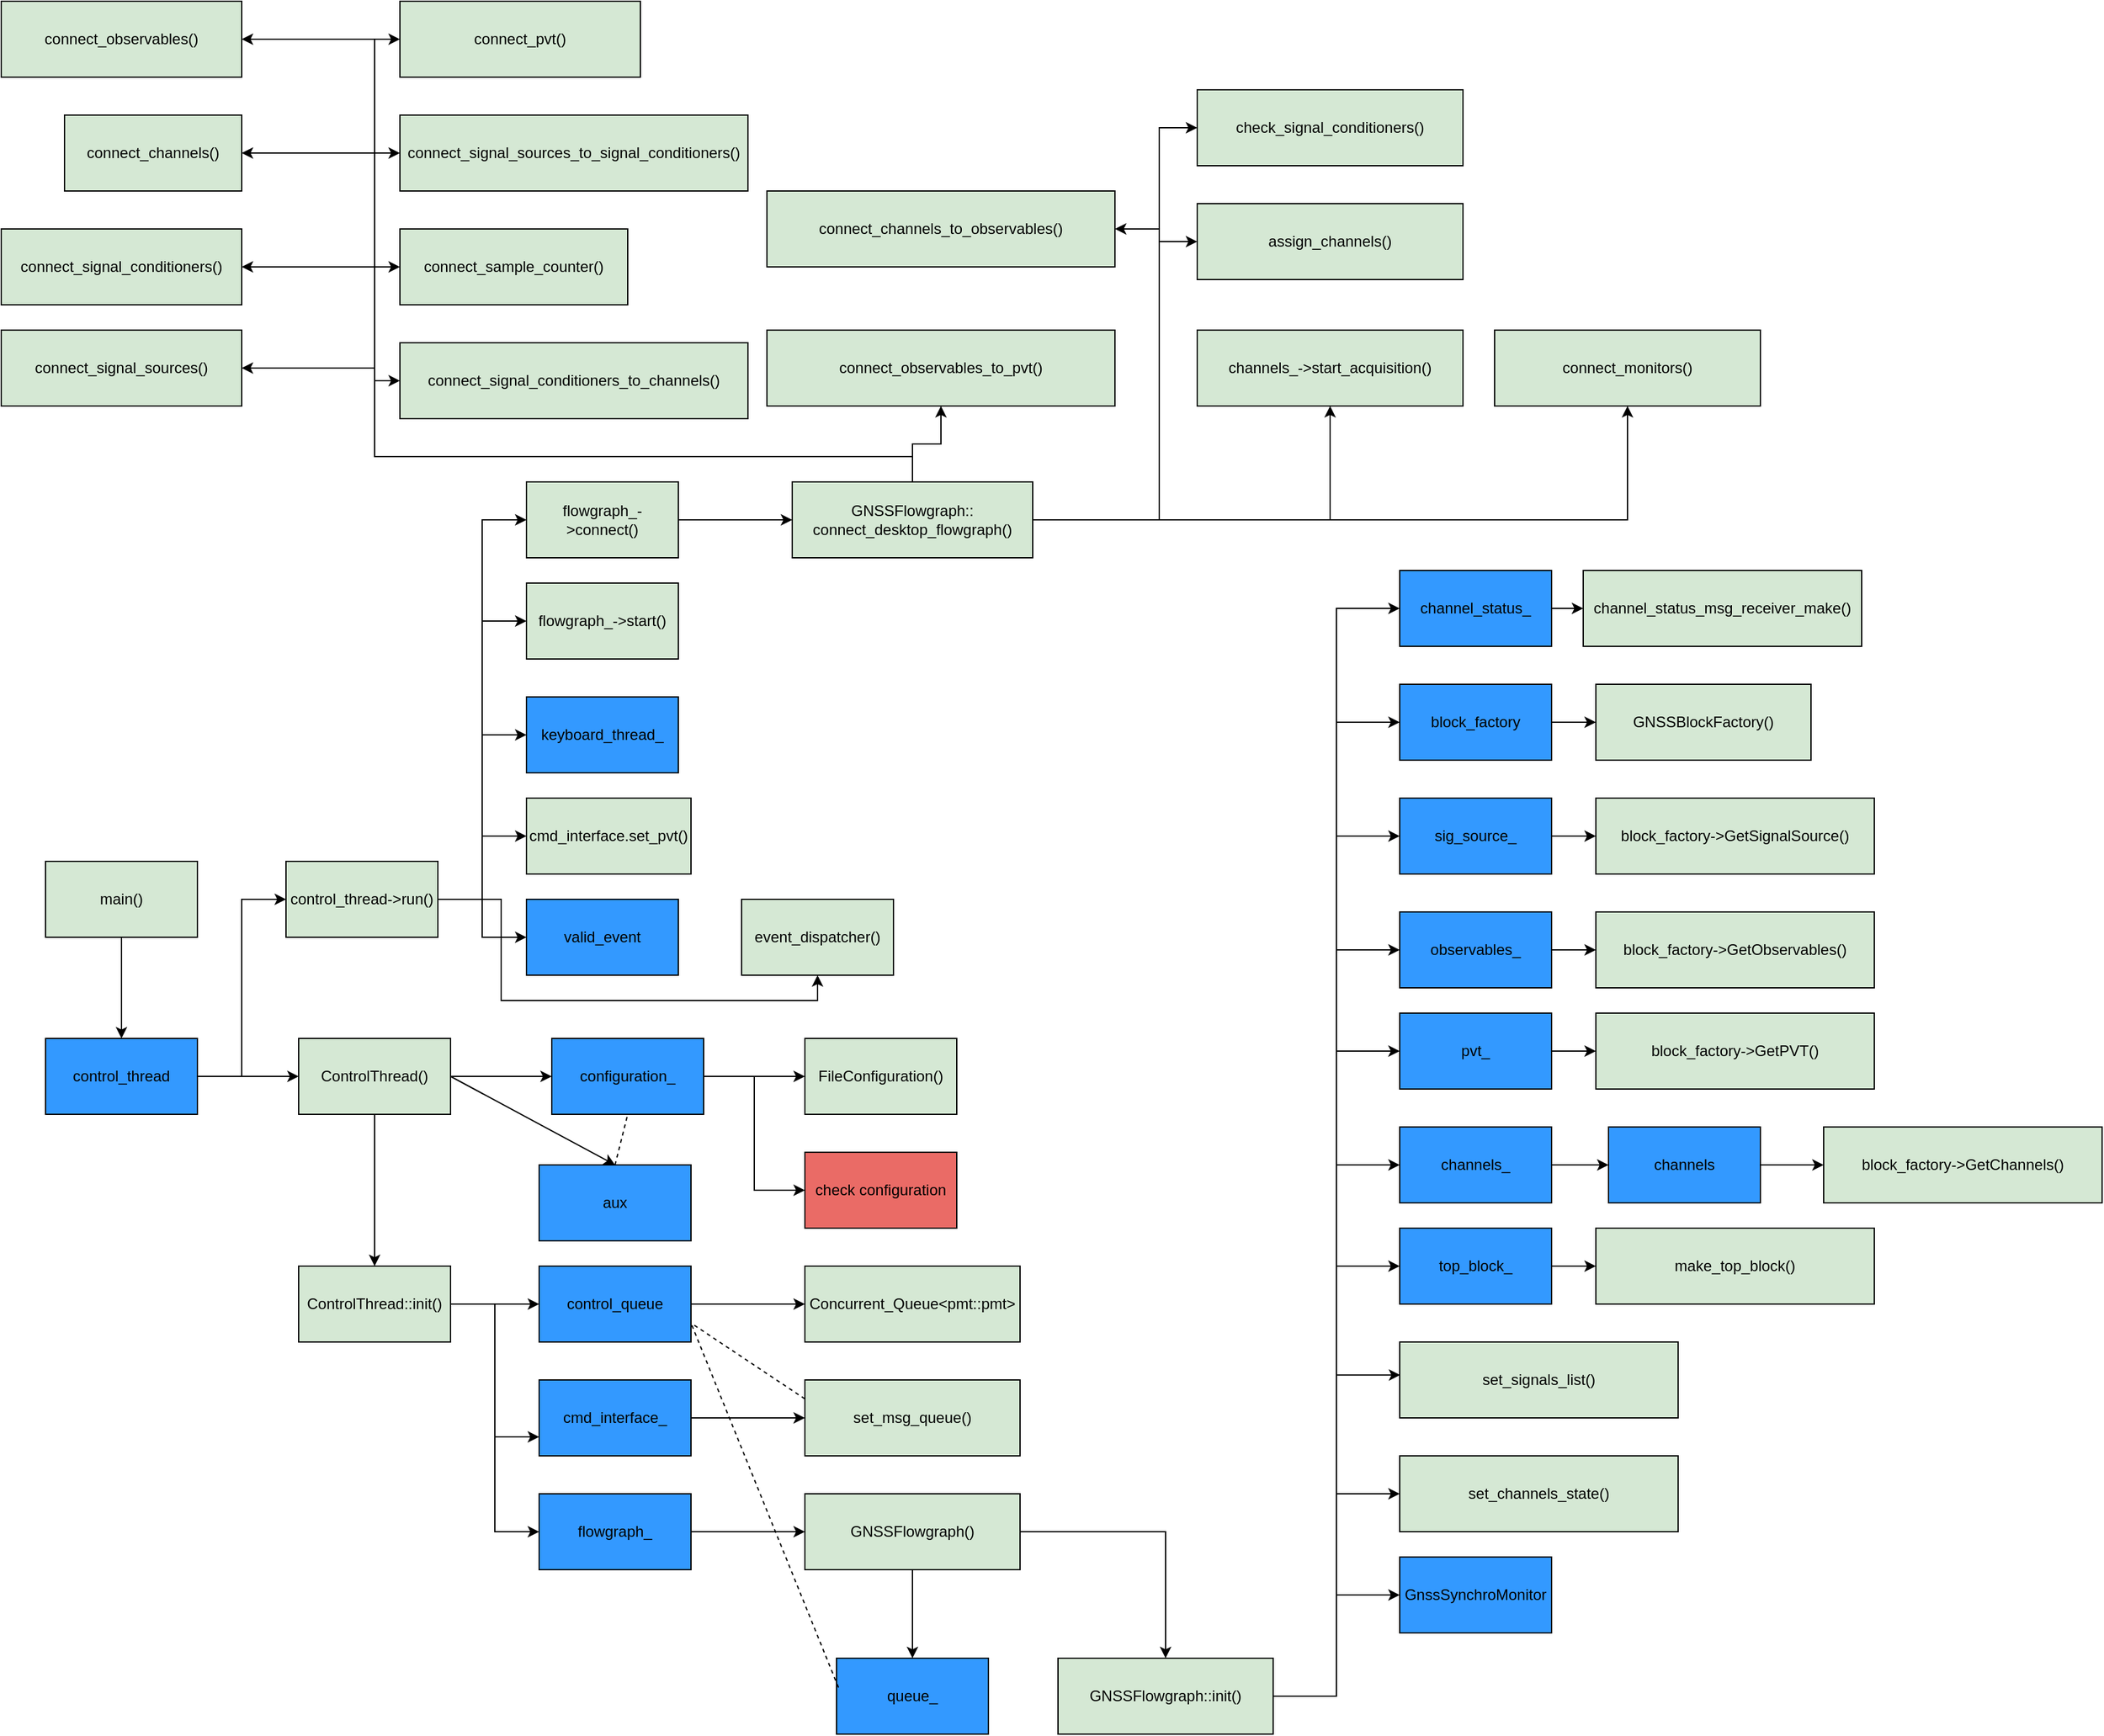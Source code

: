 <mxfile version="20.5.3" type="github">
  <diagram id="GeOgjJa3R1q8z_N-JKQI" name="Page-1">
    <mxGraphModel dx="784" dy="2033" grid="1" gridSize="10" guides="1" tooltips="1" connect="1" arrows="1" fold="1" page="1" pageScale="1" pageWidth="850" pageHeight="1100" math="0" shadow="0">
      <root>
        <mxCell id="0" />
        <mxCell id="1" parent="0" />
        <mxCell id="A1KQ_HArBz8SDr3EdsJI-3" value="" style="edgeStyle=orthogonalEdgeStyle;rounded=0;orthogonalLoop=1;jettySize=auto;html=1;" parent="1" source="A1KQ_HArBz8SDr3EdsJI-1" target="A1KQ_HArBz8SDr3EdsJI-2" edge="1">
          <mxGeometry relative="1" as="geometry" />
        </mxCell>
        <mxCell id="A1KQ_HArBz8SDr3EdsJI-1" value="main()" style="rounded=0;whiteSpace=wrap;html=1;fillColor=#D5E8D4;" parent="1" vertex="1">
          <mxGeometry x="270" y="240" width="120" height="60" as="geometry" />
        </mxCell>
        <mxCell id="A1KQ_HArBz8SDr3EdsJI-5" value="" style="edgeStyle=orthogonalEdgeStyle;rounded=0;orthogonalLoop=1;jettySize=auto;html=1;" parent="1" source="A1KQ_HArBz8SDr3EdsJI-2" target="A1KQ_HArBz8SDr3EdsJI-4" edge="1">
          <mxGeometry relative="1" as="geometry" />
        </mxCell>
        <mxCell id="0VTmaG_LoNztCyliUrxO-65" style="edgeStyle=orthogonalEdgeStyle;rounded=0;orthogonalLoop=1;jettySize=auto;html=1;entryX=0;entryY=0.5;entryDx=0;entryDy=0;" edge="1" parent="1" source="A1KQ_HArBz8SDr3EdsJI-2" target="A1KQ_HArBz8SDr3EdsJI-33">
          <mxGeometry relative="1" as="geometry" />
        </mxCell>
        <mxCell id="A1KQ_HArBz8SDr3EdsJI-2" value="control_thread" style="whiteSpace=wrap;html=1;rounded=0;fillColor=#3399FF;" parent="1" vertex="1">
          <mxGeometry x="270" y="380" width="120" height="60" as="geometry" />
        </mxCell>
        <mxCell id="A1KQ_HArBz8SDr3EdsJI-7" value="" style="edgeStyle=orthogonalEdgeStyle;rounded=0;orthogonalLoop=1;jettySize=auto;html=1;" parent="1" source="A1KQ_HArBz8SDr3EdsJI-4" target="A1KQ_HArBz8SDr3EdsJI-6" edge="1">
          <mxGeometry relative="1" as="geometry" />
        </mxCell>
        <mxCell id="A1KQ_HArBz8SDr3EdsJI-21" style="edgeStyle=orthogonalEdgeStyle;rounded=0;orthogonalLoop=1;jettySize=auto;html=1;exitX=0.5;exitY=1;exitDx=0;exitDy=0;entryX=0.5;entryY=0;entryDx=0;entryDy=0;" parent="1" source="A1KQ_HArBz8SDr3EdsJI-4" target="A1KQ_HArBz8SDr3EdsJI-20" edge="1">
          <mxGeometry relative="1" as="geometry" />
        </mxCell>
        <mxCell id="A1KQ_HArBz8SDr3EdsJI-4" value="ControlThread()" style="whiteSpace=wrap;html=1;rounded=0;fillColor=#D5E8D4;" parent="1" vertex="1">
          <mxGeometry x="470" y="380" width="120" height="60" as="geometry" />
        </mxCell>
        <mxCell id="A1KQ_HArBz8SDr3EdsJI-9" value="" style="edgeStyle=orthogonalEdgeStyle;rounded=0;orthogonalLoop=1;jettySize=auto;html=1;" parent="1" source="A1KQ_HArBz8SDr3EdsJI-6" target="A1KQ_HArBz8SDr3EdsJI-8" edge="1">
          <mxGeometry relative="1" as="geometry" />
        </mxCell>
        <mxCell id="A1KQ_HArBz8SDr3EdsJI-19" style="edgeStyle=orthogonalEdgeStyle;rounded=0;orthogonalLoop=1;jettySize=auto;html=1;entryX=0;entryY=0.5;entryDx=0;entryDy=0;" parent="1" source="A1KQ_HArBz8SDr3EdsJI-6" target="A1KQ_HArBz8SDr3EdsJI-18" edge="1">
          <mxGeometry relative="1" as="geometry" />
        </mxCell>
        <mxCell id="A1KQ_HArBz8SDr3EdsJI-6" value="configuration_" style="whiteSpace=wrap;html=1;rounded=0;strokeColor=#000000;fillColor=#3399FF;" parent="1" vertex="1">
          <mxGeometry x="670" y="380" width="120" height="60" as="geometry" />
        </mxCell>
        <mxCell id="A1KQ_HArBz8SDr3EdsJI-8" value="FileConfiguration()" style="whiteSpace=wrap;html=1;rounded=0;fillColor=#D5E8D4;" parent="1" vertex="1">
          <mxGeometry x="870" y="380" width="120" height="60" as="geometry" />
        </mxCell>
        <mxCell id="A1KQ_HArBz8SDr3EdsJI-10" value="aux" style="whiteSpace=wrap;html=1;rounded=0;fillColor=#3399FF;" parent="1" vertex="1">
          <mxGeometry x="660" y="480" width="120" height="60" as="geometry" />
        </mxCell>
        <mxCell id="A1KQ_HArBz8SDr3EdsJI-14" value="" style="endArrow=classic;html=1;rounded=0;exitX=1;exitY=0.5;exitDx=0;exitDy=0;entryX=0.5;entryY=0;entryDx=0;entryDy=0;" parent="1" source="A1KQ_HArBz8SDr3EdsJI-4" target="A1KQ_HArBz8SDr3EdsJI-10" edge="1">
          <mxGeometry width="50" height="50" relative="1" as="geometry">
            <mxPoint x="670" y="470" as="sourcePoint" />
            <mxPoint x="720" y="420" as="targetPoint" />
          </mxGeometry>
        </mxCell>
        <mxCell id="A1KQ_HArBz8SDr3EdsJI-17" value="" style="endArrow=none;dashed=1;html=1;rounded=0;entryX=0.5;entryY=1;entryDx=0;entryDy=0;exitX=0.5;exitY=0;exitDx=0;exitDy=0;" parent="1" source="A1KQ_HArBz8SDr3EdsJI-10" target="A1KQ_HArBz8SDr3EdsJI-6" edge="1">
          <mxGeometry width="50" height="50" relative="1" as="geometry">
            <mxPoint x="670" y="470" as="sourcePoint" />
            <mxPoint x="720" y="420" as="targetPoint" />
          </mxGeometry>
        </mxCell>
        <mxCell id="A1KQ_HArBz8SDr3EdsJI-18" value="check configuration" style="whiteSpace=wrap;html=1;rounded=0;fillColor=#EA6B66;" parent="1" vertex="1">
          <mxGeometry x="870" y="470" width="120" height="60" as="geometry" />
        </mxCell>
        <mxCell id="A1KQ_HArBz8SDr3EdsJI-30" style="edgeStyle=orthogonalEdgeStyle;rounded=0;orthogonalLoop=1;jettySize=auto;html=1;entryX=0;entryY=0.5;entryDx=0;entryDy=0;fontColor=#3399FF;" parent="1" source="A1KQ_HArBz8SDr3EdsJI-20" target="A1KQ_HArBz8SDr3EdsJI-29" edge="1">
          <mxGeometry relative="1" as="geometry" />
        </mxCell>
        <mxCell id="0VTmaG_LoNztCyliUrxO-61" style="edgeStyle=orthogonalEdgeStyle;rounded=0;orthogonalLoop=1;jettySize=auto;html=1;entryX=0;entryY=0.75;entryDx=0;entryDy=0;" edge="1" parent="1" source="A1KQ_HArBz8SDr3EdsJI-20" target="A1KQ_HArBz8SDr3EdsJI-27">
          <mxGeometry relative="1" as="geometry" />
        </mxCell>
        <mxCell id="A1KQ_HArBz8SDr3EdsJI-20" value="ControlThread::init()" style="whiteSpace=wrap;html=1;rounded=0;fillColor=#D5E8D4;" parent="1" vertex="1">
          <mxGeometry x="470" y="560" width="120" height="60" as="geometry" />
        </mxCell>
        <mxCell id="A1KQ_HArBz8SDr3EdsJI-25" style="edgeStyle=orthogonalEdgeStyle;rounded=0;orthogonalLoop=1;jettySize=auto;html=1;exitX=1;exitY=0.5;exitDx=0;exitDy=0;entryX=0;entryY=0.5;entryDx=0;entryDy=0;fontColor=#3399FF;" parent="1" source="A1KQ_HArBz8SDr3EdsJI-22" target="A1KQ_HArBz8SDr3EdsJI-24" edge="1">
          <mxGeometry relative="1" as="geometry" />
        </mxCell>
        <mxCell id="A1KQ_HArBz8SDr3EdsJI-22" value="control_queue" style="whiteSpace=wrap;html=1;rounded=0;strokeColor=#000000;fillColor=#3399FF;" parent="1" vertex="1">
          <mxGeometry x="660" y="560" width="120" height="60" as="geometry" />
        </mxCell>
        <mxCell id="A1KQ_HArBz8SDr3EdsJI-23" value="" style="endArrow=classic;html=1;rounded=0;exitX=1;exitY=0.5;exitDx=0;exitDy=0;entryX=0;entryY=0.5;entryDx=0;entryDy=0;" parent="1" source="A1KQ_HArBz8SDr3EdsJI-20" target="A1KQ_HArBz8SDr3EdsJI-22" edge="1">
          <mxGeometry width="50" height="50" relative="1" as="geometry">
            <mxPoint x="630" y="560" as="sourcePoint" />
            <mxPoint x="680" y="510" as="targetPoint" />
          </mxGeometry>
        </mxCell>
        <mxCell id="A1KQ_HArBz8SDr3EdsJI-24" value="Concurrent_Queue&amp;lt;pmt::pmt&amp;gt;" style="whiteSpace=wrap;html=1;rounded=0;fillColor=#D5E8D4;" parent="1" vertex="1">
          <mxGeometry x="870" y="560" width="170" height="60" as="geometry" />
        </mxCell>
        <mxCell id="0VTmaG_LoNztCyliUrxO-63" style="edgeStyle=orthogonalEdgeStyle;rounded=0;orthogonalLoop=1;jettySize=auto;html=1;entryX=0;entryY=0.5;entryDx=0;entryDy=0;" edge="1" parent="1" source="A1KQ_HArBz8SDr3EdsJI-27" target="0VTmaG_LoNztCyliUrxO-62">
          <mxGeometry relative="1" as="geometry" />
        </mxCell>
        <mxCell id="A1KQ_HArBz8SDr3EdsJI-27" value="cmd_interface_" style="whiteSpace=wrap;html=1;rounded=0;strokeColor=#000000;fillColor=#3399FF;" parent="1" vertex="1">
          <mxGeometry x="660" y="650" width="120" height="60" as="geometry" />
        </mxCell>
        <mxCell id="A1KQ_HArBz8SDr3EdsJI-32" style="edgeStyle=orthogonalEdgeStyle;rounded=0;orthogonalLoop=1;jettySize=auto;html=1;entryX=0;entryY=0.5;entryDx=0;entryDy=0;fontColor=#3399FF;" parent="1" source="A1KQ_HArBz8SDr3EdsJI-29" target="A1KQ_HArBz8SDr3EdsJI-31" edge="1">
          <mxGeometry relative="1" as="geometry" />
        </mxCell>
        <mxCell id="A1KQ_HArBz8SDr3EdsJI-29" value="flowgraph_" style="whiteSpace=wrap;html=1;rounded=0;strokeColor=#000000;fillColor=#3399FF;" parent="1" vertex="1">
          <mxGeometry x="660" y="740" width="120" height="60" as="geometry" />
        </mxCell>
        <mxCell id="0VTmaG_LoNztCyliUrxO-14" style="edgeStyle=orthogonalEdgeStyle;rounded=0;orthogonalLoop=1;jettySize=auto;html=1;entryX=0.5;entryY=0;entryDx=0;entryDy=0;" edge="1" parent="1" source="A1KQ_HArBz8SDr3EdsJI-31" target="0VTmaG_LoNztCyliUrxO-13">
          <mxGeometry relative="1" as="geometry" />
        </mxCell>
        <mxCell id="0VTmaG_LoNztCyliUrxO-58" style="edgeStyle=orthogonalEdgeStyle;rounded=0;orthogonalLoop=1;jettySize=auto;html=1;entryX=0.5;entryY=0;entryDx=0;entryDy=0;" edge="1" parent="1" source="A1KQ_HArBz8SDr3EdsJI-31" target="0VTmaG_LoNztCyliUrxO-57">
          <mxGeometry relative="1" as="geometry" />
        </mxCell>
        <mxCell id="A1KQ_HArBz8SDr3EdsJI-31" value="GNSSFlowgraph()" style="whiteSpace=wrap;html=1;rounded=0;fillColor=#D5E8D4;" parent="1" vertex="1">
          <mxGeometry x="870" y="740" width="170" height="60" as="geometry" />
        </mxCell>
        <mxCell id="0VTmaG_LoNztCyliUrxO-2" style="edgeStyle=orthogonalEdgeStyle;rounded=0;orthogonalLoop=1;jettySize=auto;html=1;exitX=1;exitY=0.5;exitDx=0;exitDy=0;entryX=0;entryY=0.5;entryDx=0;entryDy=0;" edge="1" parent="1" source="A1KQ_HArBz8SDr3EdsJI-33" target="0VTmaG_LoNztCyliUrxO-1">
          <mxGeometry relative="1" as="geometry" />
        </mxCell>
        <mxCell id="0VTmaG_LoNztCyliUrxO-4" style="edgeStyle=orthogonalEdgeStyle;rounded=0;orthogonalLoop=1;jettySize=auto;html=1;entryX=0;entryY=0.5;entryDx=0;entryDy=0;" edge="1" parent="1" source="A1KQ_HArBz8SDr3EdsJI-33" target="0VTmaG_LoNztCyliUrxO-3">
          <mxGeometry relative="1" as="geometry" />
        </mxCell>
        <mxCell id="0VTmaG_LoNztCyliUrxO-6" style="edgeStyle=orthogonalEdgeStyle;rounded=0;orthogonalLoop=1;jettySize=auto;html=1;entryX=0;entryY=0.5;entryDx=0;entryDy=0;" edge="1" parent="1" source="A1KQ_HArBz8SDr3EdsJI-33" target="0VTmaG_LoNztCyliUrxO-5">
          <mxGeometry relative="1" as="geometry" />
        </mxCell>
        <mxCell id="0VTmaG_LoNztCyliUrxO-8" style="edgeStyle=orthogonalEdgeStyle;rounded=0;orthogonalLoop=1;jettySize=auto;html=1;entryX=0;entryY=0.5;entryDx=0;entryDy=0;" edge="1" parent="1" source="A1KQ_HArBz8SDr3EdsJI-33" target="0VTmaG_LoNztCyliUrxO-7">
          <mxGeometry relative="1" as="geometry" />
        </mxCell>
        <mxCell id="0VTmaG_LoNztCyliUrxO-10" style="edgeStyle=orthogonalEdgeStyle;rounded=0;orthogonalLoop=1;jettySize=auto;html=1;entryX=0;entryY=0.5;entryDx=0;entryDy=0;" edge="1" parent="1" source="A1KQ_HArBz8SDr3EdsJI-33" target="0VTmaG_LoNztCyliUrxO-9">
          <mxGeometry relative="1" as="geometry" />
        </mxCell>
        <mxCell id="0VTmaG_LoNztCyliUrxO-12" style="edgeStyle=orthogonalEdgeStyle;rounded=0;orthogonalLoop=1;jettySize=auto;html=1;entryX=0.5;entryY=1;entryDx=0;entryDy=0;" edge="1" parent="1" source="A1KQ_HArBz8SDr3EdsJI-33" target="0VTmaG_LoNztCyliUrxO-11">
          <mxGeometry relative="1" as="geometry">
            <Array as="points">
              <mxPoint x="630" y="270" />
              <mxPoint x="630" y="350" />
              <mxPoint x="880" y="350" />
            </Array>
          </mxGeometry>
        </mxCell>
        <mxCell id="A1KQ_HArBz8SDr3EdsJI-33" value="control_thread-&amp;gt;run()" style="whiteSpace=wrap;html=1;rounded=0;fillColor=#D5E8D4;" parent="1" vertex="1">
          <mxGeometry x="460" y="240" width="120" height="60" as="geometry" />
        </mxCell>
        <mxCell id="0VTmaG_LoNztCyliUrxO-67" value="" style="edgeStyle=orthogonalEdgeStyle;rounded=0;orthogonalLoop=1;jettySize=auto;html=1;" edge="1" parent="1" source="0VTmaG_LoNztCyliUrxO-1" target="0VTmaG_LoNztCyliUrxO-66">
          <mxGeometry relative="1" as="geometry" />
        </mxCell>
        <mxCell id="0VTmaG_LoNztCyliUrxO-1" value="flowgraph_-&amp;gt;connect()" style="whiteSpace=wrap;html=1;rounded=0;fillColor=#D5E8D4;" vertex="1" parent="1">
          <mxGeometry x="650" y="-60" width="120" height="60" as="geometry" />
        </mxCell>
        <mxCell id="0VTmaG_LoNztCyliUrxO-3" value="flowgraph_-&amp;gt;start()" style="whiteSpace=wrap;html=1;rounded=0;fillColor=#D5E8D4;" vertex="1" parent="1">
          <mxGeometry x="650" y="20" width="120" height="60" as="geometry" />
        </mxCell>
        <mxCell id="0VTmaG_LoNztCyliUrxO-5" value="keyboard_thread_" style="whiteSpace=wrap;html=1;rounded=0;strokeColor=#000000;fillColor=#3399FF;" vertex="1" parent="1">
          <mxGeometry x="650" y="110" width="120" height="60" as="geometry" />
        </mxCell>
        <mxCell id="0VTmaG_LoNztCyliUrxO-7" value="cmd_interface.set_pvt()" style="whiteSpace=wrap;html=1;rounded=0;fillColor=#D5E8D4;" vertex="1" parent="1">
          <mxGeometry x="650" y="190" width="130" height="60" as="geometry" />
        </mxCell>
        <mxCell id="0VTmaG_LoNztCyliUrxO-9" value="valid_event" style="whiteSpace=wrap;html=1;rounded=0;strokeColor=#000000;fillColor=#3399FF;" vertex="1" parent="1">
          <mxGeometry x="650" y="270" width="120" height="60" as="geometry" />
        </mxCell>
        <mxCell id="0VTmaG_LoNztCyliUrxO-11" value="event_dispatcher()" style="whiteSpace=wrap;html=1;rounded=0;fillColor=#D5E8D4;" vertex="1" parent="1">
          <mxGeometry x="820" y="270" width="120" height="60" as="geometry" />
        </mxCell>
        <mxCell id="0VTmaG_LoNztCyliUrxO-21" style="edgeStyle=orthogonalEdgeStyle;rounded=0;orthogonalLoop=1;jettySize=auto;html=1;entryX=0;entryY=0.5;entryDx=0;entryDy=0;" edge="1" parent="1" source="0VTmaG_LoNztCyliUrxO-13" target="0VTmaG_LoNztCyliUrxO-17">
          <mxGeometry relative="1" as="geometry" />
        </mxCell>
        <mxCell id="0VTmaG_LoNztCyliUrxO-27" style="edgeStyle=orthogonalEdgeStyle;rounded=0;orthogonalLoop=1;jettySize=auto;html=1;entryX=0;entryY=0.5;entryDx=0;entryDy=0;" edge="1" parent="1" source="0VTmaG_LoNztCyliUrxO-13" target="0VTmaG_LoNztCyliUrxO-24">
          <mxGeometry relative="1" as="geometry" />
        </mxCell>
        <mxCell id="0VTmaG_LoNztCyliUrxO-35" style="edgeStyle=orthogonalEdgeStyle;rounded=0;orthogonalLoop=1;jettySize=auto;html=1;entryX=0;entryY=0.5;entryDx=0;entryDy=0;" edge="1" parent="1" source="0VTmaG_LoNztCyliUrxO-13" target="0VTmaG_LoNztCyliUrxO-30">
          <mxGeometry relative="1" as="geometry" />
        </mxCell>
        <mxCell id="0VTmaG_LoNztCyliUrxO-39" style="edgeStyle=orthogonalEdgeStyle;rounded=0;orthogonalLoop=1;jettySize=auto;html=1;entryX=0;entryY=0.5;entryDx=0;entryDy=0;" edge="1" parent="1" source="0VTmaG_LoNztCyliUrxO-13" target="0VTmaG_LoNztCyliUrxO-36">
          <mxGeometry relative="1" as="geometry" />
        </mxCell>
        <mxCell id="0VTmaG_LoNztCyliUrxO-41" style="edgeStyle=orthogonalEdgeStyle;rounded=0;orthogonalLoop=1;jettySize=auto;html=1;entryX=0;entryY=0.5;entryDx=0;entryDy=0;" edge="1" parent="1" source="0VTmaG_LoNztCyliUrxO-13" target="0VTmaG_LoNztCyliUrxO-15">
          <mxGeometry relative="1" as="geometry" />
        </mxCell>
        <mxCell id="0VTmaG_LoNztCyliUrxO-42" style="edgeStyle=orthogonalEdgeStyle;rounded=0;orthogonalLoop=1;jettySize=auto;html=1;entryX=0;entryY=0.5;entryDx=0;entryDy=0;" edge="1" parent="1" source="0VTmaG_LoNztCyliUrxO-13" target="0VTmaG_LoNztCyliUrxO-40">
          <mxGeometry relative="1" as="geometry" />
        </mxCell>
        <mxCell id="0VTmaG_LoNztCyliUrxO-47" style="edgeStyle=orthogonalEdgeStyle;rounded=0;orthogonalLoop=1;jettySize=auto;html=1;entryX=0;entryY=0.5;entryDx=0;entryDy=0;" edge="1" parent="1" source="0VTmaG_LoNztCyliUrxO-13" target="0VTmaG_LoNztCyliUrxO-44">
          <mxGeometry relative="1" as="geometry" />
        </mxCell>
        <mxCell id="0VTmaG_LoNztCyliUrxO-52" style="edgeStyle=orthogonalEdgeStyle;rounded=0;orthogonalLoop=1;jettySize=auto;html=1;entryX=0.002;entryY=0.435;entryDx=0;entryDy=0;entryPerimeter=0;" edge="1" parent="1" source="0VTmaG_LoNztCyliUrxO-13" target="0VTmaG_LoNztCyliUrxO-51">
          <mxGeometry relative="1" as="geometry" />
        </mxCell>
        <mxCell id="0VTmaG_LoNztCyliUrxO-54" style="edgeStyle=orthogonalEdgeStyle;rounded=0;orthogonalLoop=1;jettySize=auto;html=1;entryX=0;entryY=0.5;entryDx=0;entryDy=0;" edge="1" parent="1" source="0VTmaG_LoNztCyliUrxO-13" target="0VTmaG_LoNztCyliUrxO-53">
          <mxGeometry relative="1" as="geometry" />
        </mxCell>
        <mxCell id="0VTmaG_LoNztCyliUrxO-56" style="edgeStyle=orthogonalEdgeStyle;rounded=0;orthogonalLoop=1;jettySize=auto;html=1;entryX=0;entryY=0.5;entryDx=0;entryDy=0;" edge="1" parent="1" source="0VTmaG_LoNztCyliUrxO-13" target="0VTmaG_LoNztCyliUrxO-55">
          <mxGeometry relative="1" as="geometry" />
        </mxCell>
        <mxCell id="0VTmaG_LoNztCyliUrxO-13" value="GNSSFlowgraph::init()" style="whiteSpace=wrap;html=1;rounded=0;fillColor=#D5E8D4;" vertex="1" parent="1">
          <mxGeometry x="1070" y="870" width="170" height="60" as="geometry" />
        </mxCell>
        <mxCell id="0VTmaG_LoNztCyliUrxO-22" style="edgeStyle=orthogonalEdgeStyle;rounded=0;orthogonalLoop=1;jettySize=auto;html=1;entryX=0;entryY=0.5;entryDx=0;entryDy=0;" edge="1" parent="1" source="0VTmaG_LoNztCyliUrxO-15" target="0VTmaG_LoNztCyliUrxO-16">
          <mxGeometry relative="1" as="geometry" />
        </mxCell>
        <mxCell id="0VTmaG_LoNztCyliUrxO-15" value="block_factory" style="whiteSpace=wrap;html=1;rounded=0;strokeColor=#000000;fillColor=#3399FF;" vertex="1" parent="1">
          <mxGeometry x="1340" y="100" width="120" height="60" as="geometry" />
        </mxCell>
        <mxCell id="0VTmaG_LoNztCyliUrxO-16" value="GNSSBlockFactory()" style="whiteSpace=wrap;html=1;rounded=0;fillColor=#D5E8D4;" vertex="1" parent="1">
          <mxGeometry x="1495" y="100" width="170" height="60" as="geometry" />
        </mxCell>
        <mxCell id="0VTmaG_LoNztCyliUrxO-23" style="edgeStyle=orthogonalEdgeStyle;rounded=0;orthogonalLoop=1;jettySize=auto;html=1;entryX=0;entryY=0.5;entryDx=0;entryDy=0;" edge="1" parent="1" source="0VTmaG_LoNztCyliUrxO-17" target="0VTmaG_LoNztCyliUrxO-18">
          <mxGeometry relative="1" as="geometry" />
        </mxCell>
        <mxCell id="0VTmaG_LoNztCyliUrxO-17" value="channel_status_" style="whiteSpace=wrap;html=1;rounded=0;strokeColor=#000000;fillColor=#3399FF;" vertex="1" parent="1">
          <mxGeometry x="1340" y="10" width="120" height="60" as="geometry" />
        </mxCell>
        <mxCell id="0VTmaG_LoNztCyliUrxO-18" value="channel_status_msg_receiver_make()" style="whiteSpace=wrap;html=1;rounded=0;fillColor=#D5E8D4;" vertex="1" parent="1">
          <mxGeometry x="1485" y="10" width="220" height="60" as="geometry" />
        </mxCell>
        <mxCell id="0VTmaG_LoNztCyliUrxO-29" style="edgeStyle=orthogonalEdgeStyle;rounded=0;orthogonalLoop=1;jettySize=auto;html=1;entryX=0;entryY=0.5;entryDx=0;entryDy=0;" edge="1" parent="1" source="0VTmaG_LoNztCyliUrxO-24" target="0VTmaG_LoNztCyliUrxO-25">
          <mxGeometry relative="1" as="geometry" />
        </mxCell>
        <mxCell id="0VTmaG_LoNztCyliUrxO-24" value="sig_source_" style="whiteSpace=wrap;html=1;rounded=0;strokeColor=#000000;fillColor=#3399FF;" vertex="1" parent="1">
          <mxGeometry x="1340" y="190" width="120" height="60" as="geometry" />
        </mxCell>
        <mxCell id="0VTmaG_LoNztCyliUrxO-25" value="block_factory-&amp;gt;GetSignalSource()" style="whiteSpace=wrap;html=1;rounded=0;fillColor=#D5E8D4;" vertex="1" parent="1">
          <mxGeometry x="1495" y="190" width="220" height="60" as="geometry" />
        </mxCell>
        <mxCell id="0VTmaG_LoNztCyliUrxO-32" style="edgeStyle=orthogonalEdgeStyle;rounded=0;orthogonalLoop=1;jettySize=auto;html=1;entryX=0;entryY=0.5;entryDx=0;entryDy=0;" edge="1" parent="1" source="0VTmaG_LoNztCyliUrxO-30" target="0VTmaG_LoNztCyliUrxO-31">
          <mxGeometry relative="1" as="geometry" />
        </mxCell>
        <mxCell id="0VTmaG_LoNztCyliUrxO-30" value="observables_" style="whiteSpace=wrap;html=1;rounded=0;strokeColor=#000000;fillColor=#3399FF;" vertex="1" parent="1">
          <mxGeometry x="1340" y="280" width="120" height="60" as="geometry" />
        </mxCell>
        <mxCell id="0VTmaG_LoNztCyliUrxO-31" value="block_factory-&amp;gt;GetObservables()" style="whiteSpace=wrap;html=1;rounded=0;fillColor=#D5E8D4;" vertex="1" parent="1">
          <mxGeometry x="1495" y="280" width="220" height="60" as="geometry" />
        </mxCell>
        <mxCell id="0VTmaG_LoNztCyliUrxO-38" style="edgeStyle=orthogonalEdgeStyle;rounded=0;orthogonalLoop=1;jettySize=auto;html=1;entryX=0;entryY=0.5;entryDx=0;entryDy=0;" edge="1" parent="1" source="0VTmaG_LoNztCyliUrxO-36" target="0VTmaG_LoNztCyliUrxO-37">
          <mxGeometry relative="1" as="geometry" />
        </mxCell>
        <mxCell id="0VTmaG_LoNztCyliUrxO-36" value="pvt_" style="whiteSpace=wrap;html=1;rounded=0;strokeColor=#000000;fillColor=#3399FF;" vertex="1" parent="1">
          <mxGeometry x="1340" y="360" width="120" height="60" as="geometry" />
        </mxCell>
        <mxCell id="0VTmaG_LoNztCyliUrxO-37" value="block_factory-&amp;gt;GetPVT()" style="whiteSpace=wrap;html=1;rounded=0;fillColor=#D5E8D4;" vertex="1" parent="1">
          <mxGeometry x="1495" y="360" width="220" height="60" as="geometry" />
        </mxCell>
        <mxCell id="0VTmaG_LoNztCyliUrxO-50" style="edgeStyle=orthogonalEdgeStyle;rounded=0;orthogonalLoop=1;jettySize=auto;html=1;entryX=0;entryY=0.5;entryDx=0;entryDy=0;" edge="1" parent="1" source="0VTmaG_LoNztCyliUrxO-40" target="0VTmaG_LoNztCyliUrxO-43">
          <mxGeometry relative="1" as="geometry" />
        </mxCell>
        <mxCell id="0VTmaG_LoNztCyliUrxO-40" value="top_block_" style="whiteSpace=wrap;html=1;rounded=0;strokeColor=#000000;fillColor=#3399FF;" vertex="1" parent="1">
          <mxGeometry x="1340" y="530" width="120" height="60" as="geometry" />
        </mxCell>
        <mxCell id="0VTmaG_LoNztCyliUrxO-43" value="make_top_block()" style="whiteSpace=wrap;html=1;rounded=0;fillColor=#D5E8D4;" vertex="1" parent="1">
          <mxGeometry x="1495" y="530" width="220" height="60" as="geometry" />
        </mxCell>
        <mxCell id="0VTmaG_LoNztCyliUrxO-48" style="edgeStyle=orthogonalEdgeStyle;rounded=0;orthogonalLoop=1;jettySize=auto;html=1;entryX=0;entryY=0.5;entryDx=0;entryDy=0;" edge="1" parent="1" source="0VTmaG_LoNztCyliUrxO-44" target="0VTmaG_LoNztCyliUrxO-45">
          <mxGeometry relative="1" as="geometry" />
        </mxCell>
        <mxCell id="0VTmaG_LoNztCyliUrxO-44" value="channels_" style="whiteSpace=wrap;html=1;rounded=0;strokeColor=#000000;fillColor=#3399FF;" vertex="1" parent="1">
          <mxGeometry x="1340" y="450" width="120" height="60" as="geometry" />
        </mxCell>
        <mxCell id="0VTmaG_LoNztCyliUrxO-49" style="edgeStyle=orthogonalEdgeStyle;rounded=0;orthogonalLoop=1;jettySize=auto;html=1;entryX=0;entryY=0.5;entryDx=0;entryDy=0;" edge="1" parent="1" source="0VTmaG_LoNztCyliUrxO-45" target="0VTmaG_LoNztCyliUrxO-46">
          <mxGeometry relative="1" as="geometry" />
        </mxCell>
        <mxCell id="0VTmaG_LoNztCyliUrxO-45" value="channels" style="whiteSpace=wrap;html=1;rounded=0;strokeColor=#000000;fillColor=#3399FF;" vertex="1" parent="1">
          <mxGeometry x="1505" y="450" width="120" height="60" as="geometry" />
        </mxCell>
        <mxCell id="0VTmaG_LoNztCyliUrxO-46" value="block_factory-&amp;gt;GetChannels()" style="whiteSpace=wrap;html=1;rounded=0;fillColor=#D5E8D4;" vertex="1" parent="1">
          <mxGeometry x="1675" y="450" width="220" height="60" as="geometry" />
        </mxCell>
        <mxCell id="0VTmaG_LoNztCyliUrxO-51" value="set_signals_list()" style="whiteSpace=wrap;html=1;rounded=0;fillColor=#D5E8D4;" vertex="1" parent="1">
          <mxGeometry x="1340" y="620" width="220" height="60" as="geometry" />
        </mxCell>
        <mxCell id="0VTmaG_LoNztCyliUrxO-53" value="set_channels_state()" style="whiteSpace=wrap;html=1;rounded=0;fillColor=#D5E8D4;" vertex="1" parent="1">
          <mxGeometry x="1340" y="710" width="220" height="60" as="geometry" />
        </mxCell>
        <mxCell id="0VTmaG_LoNztCyliUrxO-55" value="GnssSynchroMonitor" style="whiteSpace=wrap;html=1;rounded=0;strokeColor=#000000;fillColor=#3399FF;" vertex="1" parent="1">
          <mxGeometry x="1340" y="790" width="120" height="60" as="geometry" />
        </mxCell>
        <mxCell id="0VTmaG_LoNztCyliUrxO-57" value="queue_" style="whiteSpace=wrap;html=1;rounded=0;strokeColor=#000000;fillColor=#3399FF;" vertex="1" parent="1">
          <mxGeometry x="895" y="870" width="120" height="60" as="geometry" />
        </mxCell>
        <mxCell id="0VTmaG_LoNztCyliUrxO-60" value="" style="endArrow=none;dashed=1;html=1;rounded=0;entryX=1;entryY=0.75;entryDx=0;entryDy=0;exitX=0.013;exitY=0.387;exitDx=0;exitDy=0;exitPerimeter=0;" edge="1" parent="1" source="0VTmaG_LoNztCyliUrxO-57" target="A1KQ_HArBz8SDr3EdsJI-22">
          <mxGeometry width="50" height="50" relative="1" as="geometry">
            <mxPoint x="840" y="760" as="sourcePoint" />
            <mxPoint x="890" y="710" as="targetPoint" />
          </mxGeometry>
        </mxCell>
        <mxCell id="0VTmaG_LoNztCyliUrxO-62" value="set_msg_queue()" style="whiteSpace=wrap;html=1;rounded=0;fillColor=#D5E8D4;" vertex="1" parent="1">
          <mxGeometry x="870" y="650" width="170" height="60" as="geometry" />
        </mxCell>
        <mxCell id="0VTmaG_LoNztCyliUrxO-64" value="" style="endArrow=none;dashed=1;html=1;rounded=0;entryX=1;entryY=0.75;entryDx=0;entryDy=0;exitX=0;exitY=0.25;exitDx=0;exitDy=0;" edge="1" parent="1" source="0VTmaG_LoNztCyliUrxO-62" target="A1KQ_HArBz8SDr3EdsJI-22">
          <mxGeometry width="50" height="50" relative="1" as="geometry">
            <mxPoint x="820" y="670" as="sourcePoint" />
            <mxPoint x="870" y="620" as="targetPoint" />
          </mxGeometry>
        </mxCell>
        <mxCell id="0VTmaG_LoNztCyliUrxO-69" style="edgeStyle=orthogonalEdgeStyle;rounded=0;orthogonalLoop=1;jettySize=auto;html=1;entryX=1;entryY=0.5;entryDx=0;entryDy=0;" edge="1" parent="1" source="0VTmaG_LoNztCyliUrxO-66" target="0VTmaG_LoNztCyliUrxO-68">
          <mxGeometry relative="1" as="geometry">
            <Array as="points">
              <mxPoint x="955" y="-80" />
              <mxPoint x="530" y="-80" />
              <mxPoint x="530" y="-150" />
            </Array>
          </mxGeometry>
        </mxCell>
        <mxCell id="0VTmaG_LoNztCyliUrxO-74" style="edgeStyle=orthogonalEdgeStyle;rounded=0;orthogonalLoop=1;jettySize=auto;html=1;entryX=1;entryY=0.5;entryDx=0;entryDy=0;" edge="1" parent="1" source="0VTmaG_LoNztCyliUrxO-66" target="0VTmaG_LoNztCyliUrxO-70">
          <mxGeometry relative="1" as="geometry">
            <Array as="points">
              <mxPoint x="955" y="-80" />
              <mxPoint x="530" y="-80" />
              <mxPoint x="530" y="-230" />
            </Array>
          </mxGeometry>
        </mxCell>
        <mxCell id="0VTmaG_LoNztCyliUrxO-75" style="edgeStyle=orthogonalEdgeStyle;rounded=0;orthogonalLoop=1;jettySize=auto;html=1;entryX=1;entryY=0.5;entryDx=0;entryDy=0;" edge="1" parent="1" source="0VTmaG_LoNztCyliUrxO-66" target="0VTmaG_LoNztCyliUrxO-71">
          <mxGeometry relative="1" as="geometry">
            <Array as="points">
              <mxPoint x="955" y="-80" />
              <mxPoint x="530" y="-80" />
              <mxPoint x="530" y="-320" />
            </Array>
          </mxGeometry>
        </mxCell>
        <mxCell id="0VTmaG_LoNztCyliUrxO-76" style="edgeStyle=orthogonalEdgeStyle;rounded=0;orthogonalLoop=1;jettySize=auto;html=1;entryX=1;entryY=0.5;entryDx=0;entryDy=0;" edge="1" parent="1" source="0VTmaG_LoNztCyliUrxO-66" target="0VTmaG_LoNztCyliUrxO-72">
          <mxGeometry relative="1" as="geometry">
            <Array as="points">
              <mxPoint x="955" y="-80" />
              <mxPoint x="530" y="-80" />
              <mxPoint x="530" y="-410" />
            </Array>
          </mxGeometry>
        </mxCell>
        <mxCell id="0VTmaG_LoNztCyliUrxO-77" style="edgeStyle=orthogonalEdgeStyle;rounded=0;orthogonalLoop=1;jettySize=auto;html=1;entryX=0;entryY=0.5;entryDx=0;entryDy=0;" edge="1" parent="1" source="0VTmaG_LoNztCyliUrxO-66" target="0VTmaG_LoNztCyliUrxO-73">
          <mxGeometry relative="1" as="geometry">
            <Array as="points">
              <mxPoint x="955" y="-80" />
              <mxPoint x="530" y="-80" />
              <mxPoint x="530" y="-410" />
            </Array>
          </mxGeometry>
        </mxCell>
        <mxCell id="0VTmaG_LoNztCyliUrxO-85" style="edgeStyle=orthogonalEdgeStyle;rounded=0;orthogonalLoop=1;jettySize=auto;html=1;entryX=0;entryY=0.5;entryDx=0;entryDy=0;" edge="1" parent="1" source="0VTmaG_LoNztCyliUrxO-66" target="0VTmaG_LoNztCyliUrxO-80">
          <mxGeometry relative="1" as="geometry">
            <Array as="points">
              <mxPoint x="955" y="-80" />
              <mxPoint x="530" y="-80" />
              <mxPoint x="530" y="-230" />
            </Array>
          </mxGeometry>
        </mxCell>
        <mxCell id="0VTmaG_LoNztCyliUrxO-86" style="edgeStyle=orthogonalEdgeStyle;rounded=0;orthogonalLoop=1;jettySize=auto;html=1;entryX=0;entryY=0.5;entryDx=0;entryDy=0;" edge="1" parent="1" source="0VTmaG_LoNztCyliUrxO-66" target="0VTmaG_LoNztCyliUrxO-82">
          <mxGeometry relative="1" as="geometry">
            <Array as="points">
              <mxPoint x="955" y="-80" />
              <mxPoint x="530" y="-80" />
              <mxPoint x="530" y="-140" />
            </Array>
          </mxGeometry>
        </mxCell>
        <mxCell id="0VTmaG_LoNztCyliUrxO-88" style="edgeStyle=orthogonalEdgeStyle;rounded=0;orthogonalLoop=1;jettySize=auto;html=1;" edge="1" parent="1" source="0VTmaG_LoNztCyliUrxO-66" target="0VTmaG_LoNztCyliUrxO-84">
          <mxGeometry relative="1" as="geometry" />
        </mxCell>
        <mxCell id="0VTmaG_LoNztCyliUrxO-91" style="edgeStyle=orthogonalEdgeStyle;rounded=0;orthogonalLoop=1;jettySize=auto;html=1;entryX=0.5;entryY=1;entryDx=0;entryDy=0;" edge="1" parent="1" source="0VTmaG_LoNztCyliUrxO-66" target="0VTmaG_LoNztCyliUrxO-90">
          <mxGeometry relative="1" as="geometry" />
        </mxCell>
        <mxCell id="0VTmaG_LoNztCyliUrxO-94" style="edgeStyle=orthogonalEdgeStyle;rounded=0;orthogonalLoop=1;jettySize=auto;html=1;entryX=0;entryY=0.5;entryDx=0;entryDy=0;" edge="1" parent="1" source="0VTmaG_LoNztCyliUrxO-66" target="0VTmaG_LoNztCyliUrxO-92">
          <mxGeometry relative="1" as="geometry">
            <Array as="points">
              <mxPoint x="1150" y="-30" />
              <mxPoint x="1150" y="-250" />
            </Array>
          </mxGeometry>
        </mxCell>
        <mxCell id="0VTmaG_LoNztCyliUrxO-95" style="edgeStyle=orthogonalEdgeStyle;rounded=0;orthogonalLoop=1;jettySize=auto;html=1;entryX=0;entryY=0.5;entryDx=0;entryDy=0;" edge="1" parent="1" source="0VTmaG_LoNztCyliUrxO-66" target="0VTmaG_LoNztCyliUrxO-93">
          <mxGeometry relative="1" as="geometry">
            <Array as="points">
              <mxPoint x="1150" y="-30" />
              <mxPoint x="1150" y="-340" />
            </Array>
          </mxGeometry>
        </mxCell>
        <mxCell id="0VTmaG_LoNztCyliUrxO-96" style="edgeStyle=orthogonalEdgeStyle;rounded=0;orthogonalLoop=1;jettySize=auto;html=1;entryX=1;entryY=0.5;entryDx=0;entryDy=0;" edge="1" parent="1" source="0VTmaG_LoNztCyliUrxO-66" target="0VTmaG_LoNztCyliUrxO-83">
          <mxGeometry relative="1" as="geometry">
            <Array as="points">
              <mxPoint x="1150" y="-30" />
              <mxPoint x="1150" y="-260" />
            </Array>
          </mxGeometry>
        </mxCell>
        <mxCell id="0VTmaG_LoNztCyliUrxO-98" style="edgeStyle=orthogonalEdgeStyle;rounded=0;orthogonalLoop=1;jettySize=auto;html=1;entryX=0.5;entryY=1;entryDx=0;entryDy=0;" edge="1" parent="1" source="0VTmaG_LoNztCyliUrxO-66" target="0VTmaG_LoNztCyliUrxO-97">
          <mxGeometry relative="1" as="geometry" />
        </mxCell>
        <mxCell id="0VTmaG_LoNztCyliUrxO-100" style="edgeStyle=orthogonalEdgeStyle;rounded=0;orthogonalLoop=1;jettySize=auto;html=1;entryX=0;entryY=0.5;entryDx=0;entryDy=0;" edge="1" parent="1" source="0VTmaG_LoNztCyliUrxO-66" target="0VTmaG_LoNztCyliUrxO-78">
          <mxGeometry relative="1" as="geometry">
            <Array as="points">
              <mxPoint x="955" y="-80" />
              <mxPoint x="530" y="-80" />
              <mxPoint x="530" y="-320" />
            </Array>
          </mxGeometry>
        </mxCell>
        <mxCell id="0VTmaG_LoNztCyliUrxO-66" value="&lt;div&gt;GNSSFlowgraph::&lt;/div&gt;&lt;div&gt;connect_desktop_flowgraph()&lt;/div&gt;" style="whiteSpace=wrap;html=1;rounded=0;fillColor=#D5E8D4;" vertex="1" parent="1">
          <mxGeometry x="860" y="-60" width="190" height="60" as="geometry" />
        </mxCell>
        <mxCell id="0VTmaG_LoNztCyliUrxO-68" value="connect_signal_sources()" style="whiteSpace=wrap;html=1;rounded=0;fillColor=#D5E8D4;" vertex="1" parent="1">
          <mxGeometry x="235" y="-180" width="190" height="60" as="geometry" />
        </mxCell>
        <mxCell id="0VTmaG_LoNztCyliUrxO-70" value="connect_signal_conditioners()" style="whiteSpace=wrap;html=1;rounded=0;fillColor=#D5E8D4;" vertex="1" parent="1">
          <mxGeometry x="235" y="-260" width="190" height="60" as="geometry" />
        </mxCell>
        <mxCell id="0VTmaG_LoNztCyliUrxO-71" value="connect_channels()" style="whiteSpace=wrap;html=1;rounded=0;fillColor=#D5E8D4;" vertex="1" parent="1">
          <mxGeometry x="285" y="-350" width="140" height="60" as="geometry" />
        </mxCell>
        <mxCell id="0VTmaG_LoNztCyliUrxO-72" value="connect_observables()" style="whiteSpace=wrap;html=1;rounded=0;fillColor=#D5E8D4;" vertex="1" parent="1">
          <mxGeometry x="235" y="-440" width="190" height="60" as="geometry" />
        </mxCell>
        <mxCell id="0VTmaG_LoNztCyliUrxO-73" value="connect_pvt()" style="whiteSpace=wrap;html=1;rounded=0;fillColor=#D5E8D4;" vertex="1" parent="1">
          <mxGeometry x="550" y="-440" width="190" height="60" as="geometry" />
        </mxCell>
        <mxCell id="0VTmaG_LoNztCyliUrxO-78" value="connect_signal_sources_to_signal_conditioners()" style="whiteSpace=wrap;html=1;rounded=0;fillColor=#D5E8D4;" vertex="1" parent="1">
          <mxGeometry x="550" y="-350" width="275" height="60" as="geometry" />
        </mxCell>
        <mxCell id="0VTmaG_LoNztCyliUrxO-82" value="connect_signal_conditioners_to_channels()" style="whiteSpace=wrap;html=1;rounded=0;fillColor=#D5E8D4;" vertex="1" parent="1">
          <mxGeometry x="550" y="-170" width="275" height="60" as="geometry" />
        </mxCell>
        <mxCell id="0VTmaG_LoNztCyliUrxO-83" value="connect_channels_to_observables()" style="whiteSpace=wrap;html=1;rounded=0;fillColor=#D5E8D4;" vertex="1" parent="1">
          <mxGeometry x="840" y="-290" width="275" height="60" as="geometry" />
        </mxCell>
        <mxCell id="0VTmaG_LoNztCyliUrxO-84" value="connect_observables_to_pvt()" style="whiteSpace=wrap;html=1;rounded=0;fillColor=#D5E8D4;" vertex="1" parent="1">
          <mxGeometry x="840" y="-180" width="275" height="60" as="geometry" />
        </mxCell>
        <mxCell id="0VTmaG_LoNztCyliUrxO-89" value="&amp;nbsp;" style="text;whiteSpace=wrap;html=1;" vertex="1" parent="1">
          <mxGeometry x="1330" y="210" width="40" height="40" as="geometry" />
        </mxCell>
        <mxCell id="0VTmaG_LoNztCyliUrxO-90" value="channels_-&amp;gt;start_acquisition()" style="whiteSpace=wrap;html=1;rounded=0;fillColor=#D5E8D4;" vertex="1" parent="1">
          <mxGeometry x="1180" y="-180" width="210" height="60" as="geometry" />
        </mxCell>
        <mxCell id="0VTmaG_LoNztCyliUrxO-92" value="assign_channels()" style="whiteSpace=wrap;html=1;rounded=0;fillColor=#D5E8D4;" vertex="1" parent="1">
          <mxGeometry x="1180" y="-280" width="210" height="60" as="geometry" />
        </mxCell>
        <mxCell id="0VTmaG_LoNztCyliUrxO-93" value="check_signal_conditioners()" style="whiteSpace=wrap;html=1;rounded=0;fillColor=#D5E8D4;" vertex="1" parent="1">
          <mxGeometry x="1180" y="-370" width="210" height="60" as="geometry" />
        </mxCell>
        <mxCell id="0VTmaG_LoNztCyliUrxO-97" value="connect_monitors()" style="whiteSpace=wrap;html=1;rounded=0;fillColor=#D5E8D4;" vertex="1" parent="1">
          <mxGeometry x="1415" y="-180" width="210" height="60" as="geometry" />
        </mxCell>
        <mxCell id="0VTmaG_LoNztCyliUrxO-80" value="connect_sample_counter()" style="whiteSpace=wrap;html=1;rounded=0;fillColor=#D5E8D4;" vertex="1" parent="1">
          <mxGeometry x="550" y="-260" width="180" height="60" as="geometry" />
        </mxCell>
      </root>
    </mxGraphModel>
  </diagram>
</mxfile>
